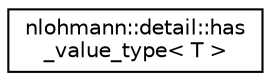 digraph "Graphical Class Hierarchy"
{
 // INTERACTIVE_SVG=YES
  edge [fontname="Helvetica",fontsize="10",labelfontname="Helvetica",labelfontsize="10"];
  node [fontname="Helvetica",fontsize="10",shape=record];
  rankdir="LR";
  Node0 [label="nlohmann::detail::has\l_value_type\< T \>",height=0.2,width=0.4,color="black", fillcolor="white", style="filled",URL="$structnlohmann_1_1detail_1_1has__value__type.html"];
}

